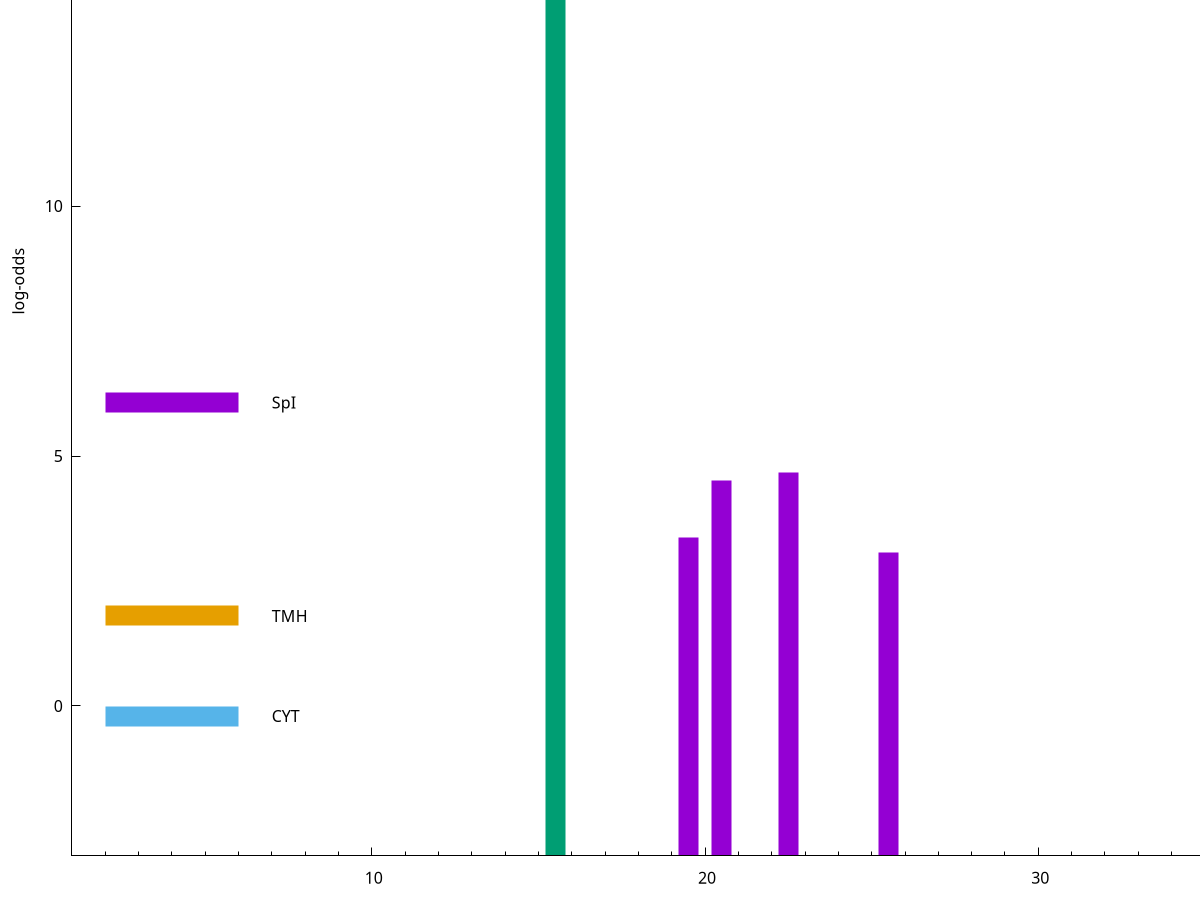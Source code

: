 set title "LipoP predictions for SRR5666568.gff"
set size 2., 1.4
set xrange [1:70] 
set mxtics 10
set yrange [-3:20]
set y2range [0:23]
set ylabel "log-odds"
set term postscript eps color solid "Helvetica" 30
set output "SRR5666568.gff59.eps"
set arrow from 2,17.0163 to 6,17.0163 nohead lt 2 lw 20
set label "SpII" at 7,17.0163
set arrow from 2,6.07251 to 6,6.07251 nohead lt 1 lw 20
set label "SpI" at 7,6.07251
set arrow from 2,1.80073 to 6,1.80073 nohead lt 4 lw 20
set label "TMH" at 7,1.80073
set arrow from 2,-0.200913 to 6,-0.200913 nohead lt 3 lw 20
set label "CYT" at 7,-0.200913
set arrow from 2,17.0163 to 6,17.0163 nohead lt 2 lw 20
set label "SpII" at 7,17.0163
# NOTE: The scores below are the log-odds scores with the threshold
# NOTE: subtracted (a hack to make gnuplot make the histogram all
# NOTE: look nice).
plot "-" axes x1y2 title "" with impulses lt 2 lw 20, "-" axes x1y2 title "" with impulses lt 1 lw 20
15.500000 20.016300
e
22.500000 7.667130
20.500000 7.515820
19.500000 6.375900
25.500000 6.069850
e
exit
